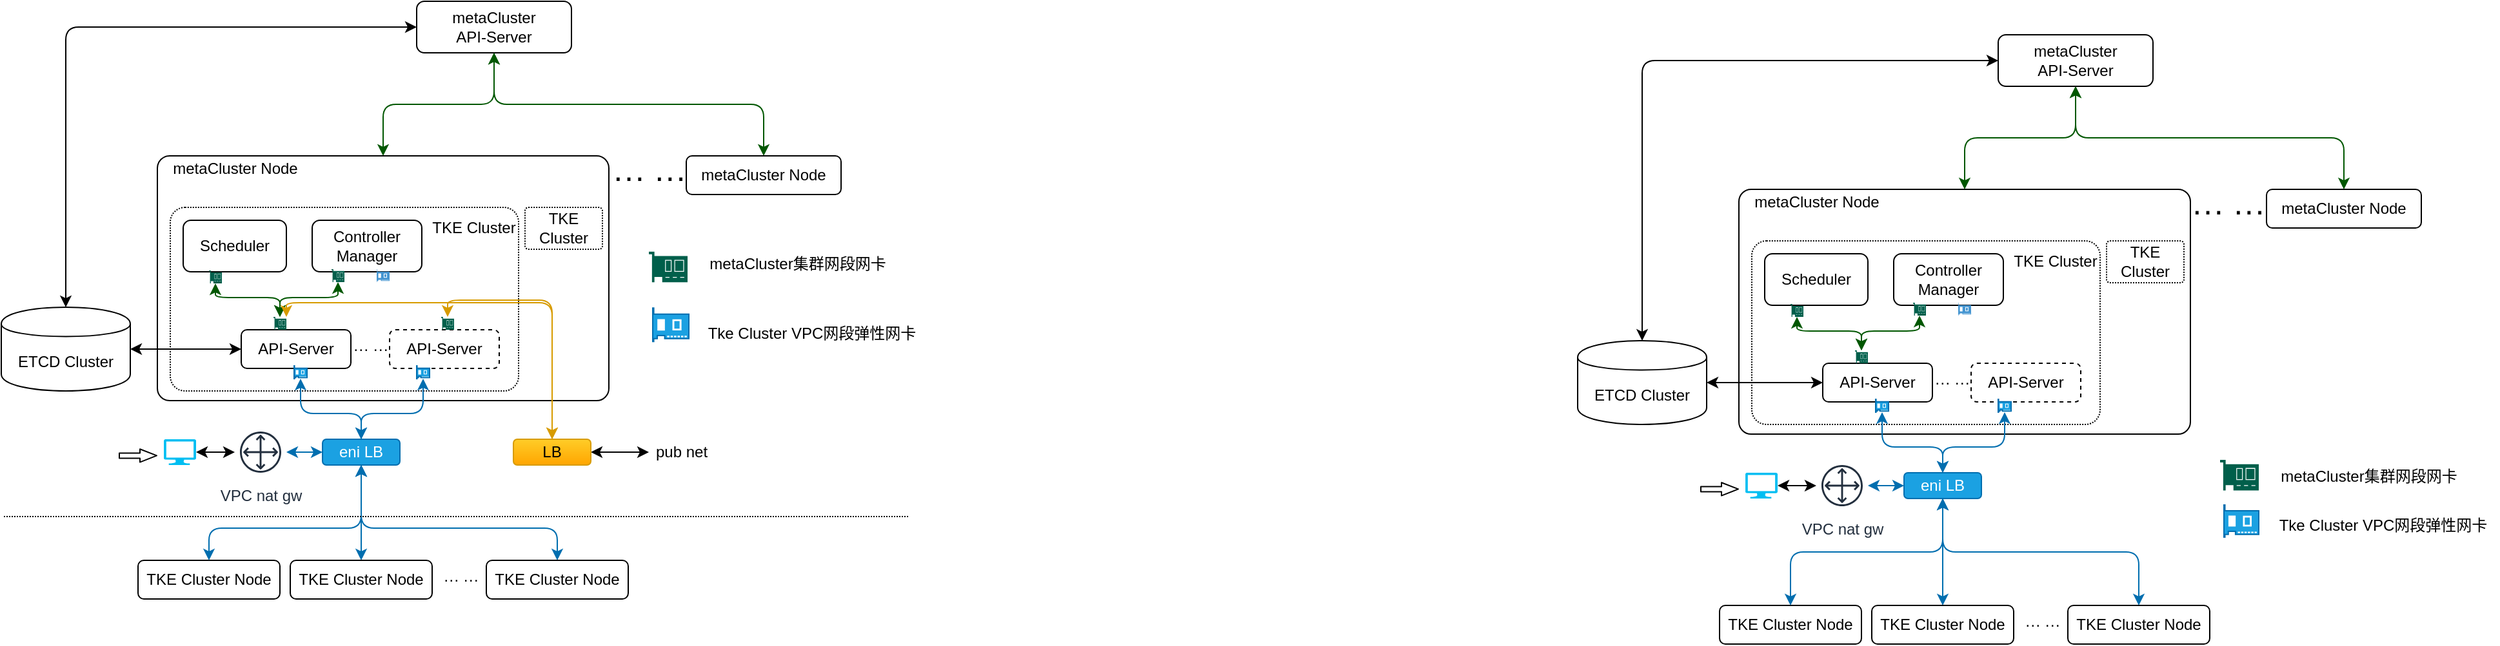 <mxfile version="12.8.1" type="github"><diagram id="jHl_2zO3m2-nwgYQJ3xA" name="Page-1"><mxGraphModel dx="837" dy="485" grid="0" gridSize="10" guides="1" tooltips="1" connect="1" arrows="1" fold="1" page="1" pageScale="1" pageWidth="4681" pageHeight="3300" math="0" shadow="0"><root><mxCell id="0"/><mxCell id="1" parent="0"/><mxCell id="DsB3Ly0KJfI2iDKr1RP6-34" value="" style="edgeStyle=orthogonalEdgeStyle;rounded=1;orthogonalLoop=1;jettySize=auto;html=1;startArrow=classic;startFill=1;fontSize=25;jumpStyle=none;comic=0;fillColor=#008a00;strokeColor=#005700;" edge="1" parent="1" source="DsB3Ly0KJfI2iDKr1RP6-1" target="DsB3Ly0KJfI2iDKr1RP6-2"><mxGeometry relative="1" as="geometry"/></mxCell><mxCell id="DsB3Ly0KJfI2iDKr1RP6-1" value="metaCluster &lt;br&gt;API-Server" style="rounded=1;whiteSpace=wrap;html=1;" vertex="1" parent="1"><mxGeometry x="1641" y="92" width="120" height="40" as="geometry"/></mxCell><mxCell id="DsB3Ly0KJfI2iDKr1RP6-2" value="" style="rounded=1;whiteSpace=wrap;html=1;arcSize=5;" vertex="1" parent="1"><mxGeometry x="1440" y="212" width="350" height="190" as="geometry"/></mxCell><mxCell id="DsB3Ly0KJfI2iDKr1RP6-35" style="edgeStyle=orthogonalEdgeStyle;rounded=1;orthogonalLoop=1;jettySize=auto;html=1;exitX=0.5;exitY=0;exitDx=0;exitDy=0;entryX=0.5;entryY=1;entryDx=0;entryDy=0;startArrow=classic;startFill=1;fontSize=25;fillColor=#008a00;strokeColor=#005700;" edge="1" parent="1" source="DsB3Ly0KJfI2iDKr1RP6-4" target="DsB3Ly0KJfI2iDKr1RP6-1"><mxGeometry relative="1" as="geometry"><Array as="points"><mxPoint x="1909" y="172"/><mxPoint x="1701" y="172"/></Array></mxGeometry></mxCell><mxCell id="DsB3Ly0KJfI2iDKr1RP6-4" value="metaCluster Node" style="rounded=1;whiteSpace=wrap;html=1;" vertex="1" parent="1"><mxGeometry x="1849" y="212" width="120" height="30" as="geometry"/></mxCell><mxCell id="DsB3Ly0KJfI2iDKr1RP6-10" value="" style="pointerEvents=1;shadow=0;dashed=0;html=1;strokeColor=none;fillColor=#005F4B;labelPosition=center;verticalLabelPosition=bottom;verticalAlign=top;align=center;outlineConnect=0;shape=mxgraph.veeam2.network_card;" vertex="1" parent="1"><mxGeometry x="1813" y="422" width="30" height="23.75" as="geometry"/></mxCell><mxCell id="DsB3Ly0KJfI2iDKr1RP6-27" value="ETCD Cluster" style="shape=cylinder;whiteSpace=wrap;html=1;boundedLbl=1;backgroundOutline=1;" vertex="1" parent="1"><mxGeometry x="1315" y="329.5" width="100" height="65" as="geometry"/></mxCell><mxCell id="DsB3Ly0KJfI2iDKr1RP6-30" value="" style="endArrow=classic;startArrow=classic;html=1;entryX=0;entryY=0.5;entryDx=0;entryDy=0;exitX=0.5;exitY=0;exitDx=0;exitDy=0;edgeStyle=orthogonalEdgeStyle;" edge="1" parent="1" source="DsB3Ly0KJfI2iDKr1RP6-27" target="DsB3Ly0KJfI2iDKr1RP6-1"><mxGeometry width="50" height="50" relative="1" as="geometry"><mxPoint x="1450" y="322" as="sourcePoint"/><mxPoint x="1500" y="272" as="targetPoint"/></mxGeometry></mxCell><mxCell id="DsB3Ly0KJfI2iDKr1RP6-31" value="metaCluster Node" style="text;html=1;align=center;verticalAlign=middle;resizable=0;points=[];autosize=1;" vertex="1" parent="1"><mxGeometry x="1445" y="212" width="110" height="20" as="geometry"/></mxCell><mxCell id="DsB3Ly0KJfI2iDKr1RP6-33" value="··· ···" style="text;html=1;align=center;verticalAlign=middle;resizable=0;points=[];autosize=1;fontSize=25;" vertex="1" parent="1"><mxGeometry x="1789" y="207" width="60" height="40" as="geometry"/></mxCell><mxCell id="DsB3Ly0KJfI2iDKr1RP6-36" value="" style="rounded=1;whiteSpace=wrap;html=1;fontSize=25;dashed=1;dashPattern=1 1;arcSize=8;" vertex="1" parent="1"><mxGeometry x="1450" y="252" width="270" height="142.5" as="geometry"/></mxCell><mxCell id="DsB3Ly0KJfI2iDKr1RP6-5" value="API-Server" style="rounded=1;whiteSpace=wrap;html=1;" vertex="1" parent="1"><mxGeometry x="1505" y="347" width="85" height="30" as="geometry"/></mxCell><mxCell id="DsB3Ly0KJfI2iDKr1RP6-6" value="Controller Manager" style="rounded=1;whiteSpace=wrap;html=1;" vertex="1" parent="1"><mxGeometry x="1560" y="262" width="85" height="40" as="geometry"/></mxCell><mxCell id="DsB3Ly0KJfI2iDKr1RP6-7" value="Scheduler" style="rounded=1;whiteSpace=wrap;html=1;" vertex="1" parent="1"><mxGeometry x="1460" y="262" width="80" height="40" as="geometry"/></mxCell><mxCell id="DsB3Ly0KJfI2iDKr1RP6-8" value="" style="pointerEvents=1;shadow=0;dashed=0;html=1;strokeColor=none;fillColor=#005F4B;labelPosition=center;verticalLabelPosition=bottom;verticalAlign=top;align=center;outlineConnect=0;shape=mxgraph.veeam2.network_card;" vertex="1" parent="1"><mxGeometry x="1480" y="301" width="10" height="10" as="geometry"/></mxCell><mxCell id="DsB3Ly0KJfI2iDKr1RP6-9" value="" style="pointerEvents=1;shadow=0;dashed=0;html=1;strokeColor=none;fillColor=#4495D1;labelPosition=center;verticalLabelPosition=bottom;verticalAlign=top;align=center;outlineConnect=0;shape=mxgraph.veeam.2d.network_card;" vertex="1" parent="1"><mxGeometry x="1610" y="300" width="10" height="10" as="geometry"/></mxCell><mxCell id="DsB3Ly0KJfI2iDKr1RP6-12" value="" style="pointerEvents=1;shadow=0;dashed=0;html=1;strokeColor=none;fillColor=#005F4B;labelPosition=center;verticalLabelPosition=bottom;verticalAlign=top;align=center;outlineConnect=0;shape=mxgraph.veeam2.network_card;" vertex="1" parent="1"><mxGeometry x="1575" y="300" width="10" height="10" as="geometry"/></mxCell><mxCell id="DsB3Ly0KJfI2iDKr1RP6-13" value="" style="pointerEvents=1;shadow=0;dashed=0;html=1;strokeColor=none;fillColor=#005F4B;labelPosition=center;verticalLabelPosition=bottom;verticalAlign=top;align=center;outlineConnect=0;shape=mxgraph.veeam2.network_card;" vertex="1" parent="1"><mxGeometry x="1530" y="337" width="10" height="10" as="geometry"/></mxCell><mxCell id="DsB3Ly0KJfI2iDKr1RP6-16" value="" style="endArrow=classic;startArrow=classic;html=1;edgeStyle=orthogonalEdgeStyle;fillColor=#008a00;strokeColor=#005700;" edge="1" parent="1" source="DsB3Ly0KJfI2iDKr1RP6-13" target="DsB3Ly0KJfI2iDKr1RP6-8"><mxGeometry width="50" height="50" relative="1" as="geometry"><mxPoint x="1450" y="392" as="sourcePoint"/><mxPoint x="1500" y="342" as="targetPoint"/><Array as="points"><mxPoint x="1535" y="322"/><mxPoint x="1485" y="322"/></Array></mxGeometry></mxCell><mxCell id="DsB3Ly0KJfI2iDKr1RP6-17" value="" style="endArrow=classic;startArrow=classic;html=1;edgeStyle=orthogonalEdgeStyle;fillColor=#008a00;strokeColor=#005700;" edge="1" parent="1" source="DsB3Ly0KJfI2iDKr1RP6-12" target="DsB3Ly0KJfI2iDKr1RP6-13"><mxGeometry width="50" height="50" relative="1" as="geometry"><mxPoint x="1450" y="392" as="sourcePoint"/><mxPoint x="1500" y="342" as="targetPoint"/><Array as="points"><mxPoint x="1580" y="322"/><mxPoint x="1535" y="322"/></Array></mxGeometry></mxCell><mxCell id="DsB3Ly0KJfI2iDKr1RP6-21" value="API-Server" style="rounded=1;whiteSpace=wrap;html=1;dashed=1;" vertex="1" parent="1"><mxGeometry x="1620" y="347" width="85" height="30" as="geometry"/></mxCell><mxCell id="DsB3Ly0KJfI2iDKr1RP6-23" value="··· ···" style="text;html=1;align=center;verticalAlign=middle;resizable=0;points=[];autosize=1;" vertex="1" parent="1"><mxGeometry x="1585" y="352" width="40" height="20" as="geometry"/></mxCell><mxCell id="DsB3Ly0KJfI2iDKr1RP6-55" style="edgeStyle=orthogonalEdgeStyle;rounded=1;comic=0;jumpStyle=none;orthogonalLoop=1;jettySize=auto;html=1;exitX=0;exitY=0.5;exitDx=0;exitDy=0;startArrow=classic;startFill=1;fontSize=25;fillColor=#1ba1e2;strokeColor=#006EAF;" edge="1" parent="1" source="DsB3Ly0KJfI2iDKr1RP6-18" target="DsB3Ly0KJfI2iDKr1RP6-38"><mxGeometry relative="1" as="geometry"/></mxCell><mxCell id="DsB3Ly0KJfI2iDKr1RP6-67" style="edgeStyle=orthogonalEdgeStyle;rounded=1;comic=0;jumpStyle=none;orthogonalLoop=1;jettySize=auto;html=1;exitX=0.5;exitY=1;exitDx=0;exitDy=0;startArrow=classic;startFill=1;fontSize=25;fillColor=#1ba1e2;strokeColor=#006EAF;" edge="1" parent="1" source="DsB3Ly0KJfI2iDKr1RP6-18" target="DsB3Ly0KJfI2iDKr1RP6-63"><mxGeometry relative="1" as="geometry"/></mxCell><mxCell id="DsB3Ly0KJfI2iDKr1RP6-18" value="eni LB" style="rounded=1;whiteSpace=wrap;html=1;fillColor=#1ba1e2;strokeColor=#006EAF;fontColor=#ffffff;" vertex="1" parent="1"><mxGeometry x="1568" y="432" width="60" height="20" as="geometry"/></mxCell><mxCell id="DsB3Ly0KJfI2iDKr1RP6-25" value="" style="endArrow=classic;startArrow=classic;html=1;edgeStyle=orthogonalEdgeStyle;exitX=0.5;exitY=0;exitDx=0;exitDy=0;fillColor=#1ba1e2;strokeColor=#006EAF;" edge="1" parent="1" source="DsB3Ly0KJfI2iDKr1RP6-18" target="DsB3Ly0KJfI2iDKr1RP6-14"><mxGeometry width="50" height="50" relative="1" as="geometry"><mxPoint x="1592.519" y="432" as="sourcePoint"/><mxPoint x="1542.519" y="406" as="targetPoint"/><Array as="points"><mxPoint x="1598" y="412"/><mxPoint x="1551" y="412"/></Array></mxGeometry></mxCell><mxCell id="DsB3Ly0KJfI2iDKr1RP6-26" value="" style="endArrow=classic;startArrow=classic;html=1;edgeStyle=orthogonalEdgeStyle;entryX=0.5;entryY=0;entryDx=0;entryDy=0;fillColor=#1ba1e2;strokeColor=#006EAF;" edge="1" parent="1" source="DsB3Ly0KJfI2iDKr1RP6-22" target="DsB3Ly0KJfI2iDKr1RP6-18"><mxGeometry width="50" height="50" relative="1" as="geometry"><mxPoint x="1637.49" y="405" as="sourcePoint"/><mxPoint x="1592.519" y="432" as="targetPoint"/><Array as="points"><mxPoint x="1646" y="412"/><mxPoint x="1598" y="412"/></Array></mxGeometry></mxCell><mxCell id="DsB3Ly0KJfI2iDKr1RP6-14" value="" style="pointerEvents=1;shadow=0;dashed=0;html=1;strokeColor=#006EAF;fillColor=#1ba1e2;labelPosition=center;verticalLabelPosition=bottom;verticalAlign=top;align=center;outlineConnect=0;shape=mxgraph.veeam.2d.network_card;fontColor=#ffffff;" vertex="1" parent="1"><mxGeometry x="1546" y="375" width="10" height="10" as="geometry"/></mxCell><mxCell id="DsB3Ly0KJfI2iDKr1RP6-22" value="" style="pointerEvents=1;shadow=0;dashed=0;html=1;strokeColor=#006EAF;fillColor=#1ba1e2;labelPosition=center;verticalLabelPosition=bottom;verticalAlign=top;align=center;outlineConnect=0;shape=mxgraph.veeam.2d.network_card;fontColor=#ffffff;" vertex="1" parent="1"><mxGeometry x="1641" y="375" width="10" height="10" as="geometry"/></mxCell><mxCell id="DsB3Ly0KJfI2iDKr1RP6-29" value="" style="endArrow=classic;startArrow=classic;html=1;entryX=0;entryY=0.5;entryDx=0;entryDy=0;exitX=1;exitY=0.5;exitDx=0;exitDy=0;" edge="1" parent="1" source="DsB3Ly0KJfI2iDKr1RP6-27" target="DsB3Ly0KJfI2iDKr1RP6-5"><mxGeometry width="50" height="50" relative="1" as="geometry"><mxPoint x="1400" y="367" as="sourcePoint"/><mxPoint x="1450" y="317" as="targetPoint"/></mxGeometry></mxCell><mxCell id="DsB3Ly0KJfI2iDKr1RP6-37" value="&lt;font style=&quot;font-size: 12px&quot;&gt;TKE Cluster&lt;/font&gt;" style="text;html=1;align=center;verticalAlign=middle;resizable=0;points=[];autosize=1;fontSize=25;" vertex="1" parent="1"><mxGeometry x="1645" y="242" width="80" height="40" as="geometry"/></mxCell><mxCell id="DsB3Ly0KJfI2iDKr1RP6-38" value="VPC nat gw" style="outlineConnect=0;fontColor=#232F3E;gradientColor=none;strokeColor=#232F3E;fillColor=#ffffff;dashed=0;verticalLabelPosition=bottom;verticalAlign=top;align=center;html=1;fontSize=12;fontStyle=0;aspect=fixed;shape=mxgraph.aws4.resourceIcon;resIcon=mxgraph.aws4.customer_gateway;dashPattern=1 1;" vertex="1" parent="1"><mxGeometry x="1500" y="422" width="40" height="40" as="geometry"/></mxCell><mxCell id="DsB3Ly0KJfI2iDKr1RP6-56" value="" style="shape=image;html=1;verticalAlign=top;verticalLabelPosition=bottom;labelBackgroundColor=#ffffff;imageAspect=0;aspect=fixed;image=https://cdn1.iconfinder.com/data/icons/nuvola2/128x128/apps/personal.png;dashed=1;dashPattern=1 1;fontSize=25;" vertex="1" parent="1"><mxGeometry x="1378" y="425" width="32" height="32" as="geometry"/></mxCell><mxCell id="DsB3Ly0KJfI2iDKr1RP6-57" value="" style="shape=flexArrow;endArrow=classic;html=1;fontSize=25;endWidth=5.143;endSize=4;width=4;" edge="1" parent="1"><mxGeometry width="50" height="50" relative="1" as="geometry"><mxPoint x="1410" y="444.71" as="sourcePoint"/><mxPoint x="1440" y="444.71" as="targetPoint"/></mxGeometry></mxCell><mxCell id="DsB3Ly0KJfI2iDKr1RP6-61" style="edgeStyle=orthogonalEdgeStyle;rounded=1;comic=0;jumpStyle=none;orthogonalLoop=1;jettySize=auto;html=1;exitX=1;exitY=0.5;exitDx=0;exitDy=0;exitPerimeter=0;startArrow=classic;startFill=1;fontSize=25;" edge="1" parent="1" source="DsB3Ly0KJfI2iDKr1RP6-58" target="DsB3Ly0KJfI2iDKr1RP6-38"><mxGeometry relative="1" as="geometry"/></mxCell><mxCell id="DsB3Ly0KJfI2iDKr1RP6-58" value="" style="verticalLabelPosition=bottom;html=1;verticalAlign=top;align=center;strokeColor=none;fillColor=#00BEF2;shape=mxgraph.azure.computer;pointerEvents=1;dashed=1;dashPattern=1 1;fontSize=25;" vertex="1" parent="1"><mxGeometry x="1445" y="432" width="25" height="20" as="geometry"/></mxCell><mxCell id="DsB3Ly0KJfI2iDKr1RP6-62" value="TKE Cluster Node" style="rounded=1;whiteSpace=wrap;html=1;" vertex="1" parent="1"><mxGeometry x="1425" y="535" width="110" height="30" as="geometry"/></mxCell><mxCell id="DsB3Ly0KJfI2iDKr1RP6-63" value="TKE Cluster Node" style="rounded=1;whiteSpace=wrap;html=1;" vertex="1" parent="1"><mxGeometry x="1543" y="535" width="110" height="30" as="geometry"/></mxCell><mxCell id="DsB3Ly0KJfI2iDKr1RP6-68" style="edgeStyle=orthogonalEdgeStyle;rounded=1;comic=0;jumpStyle=none;orthogonalLoop=1;jettySize=auto;html=1;exitX=0.5;exitY=0;exitDx=0;exitDy=0;entryX=0.5;entryY=1;entryDx=0;entryDy=0;startArrow=classic;startFill=1;fontSize=25;fillColor=#1ba1e2;strokeColor=#006EAF;" edge="1" parent="1" source="DsB3Ly0KJfI2iDKr1RP6-64" target="DsB3Ly0KJfI2iDKr1RP6-18"><mxGeometry relative="1" as="geometry"/></mxCell><mxCell id="DsB3Ly0KJfI2iDKr1RP6-64" value="TKE Cluster Node" style="rounded=1;whiteSpace=wrap;html=1;" vertex="1" parent="1"><mxGeometry x="1695" y="535" width="110" height="30" as="geometry"/></mxCell><mxCell id="DsB3Ly0KJfI2iDKr1RP6-65" value="··· ···" style="text;html=1;align=center;verticalAlign=middle;resizable=0;points=[];autosize=1;" vertex="1" parent="1"><mxGeometry x="1655" y="540" width="40" height="20" as="geometry"/></mxCell><mxCell id="DsB3Ly0KJfI2iDKr1RP6-66" value="" style="edgeStyle=orthogonalEdgeStyle;rounded=1;orthogonalLoop=1;jettySize=auto;html=1;startArrow=classic;startFill=1;fontSize=25;jumpStyle=none;comic=0;exitX=0.5;exitY=1;exitDx=0;exitDy=0;entryX=0.5;entryY=0;entryDx=0;entryDy=0;fillColor=#1ba1e2;strokeColor=#006EAF;" edge="1" parent="1" source="DsB3Ly0KJfI2iDKr1RP6-18" target="DsB3Ly0KJfI2iDKr1RP6-62"><mxGeometry relative="1" as="geometry"><mxPoint x="1605.5" y="472" as="sourcePoint"/><mxPoint x="1489.5" y="552" as="targetPoint"/></mxGeometry></mxCell><mxCell id="DsB3Ly0KJfI2iDKr1RP6-69" value="&lt;font style=&quot;font-size: 12px;&quot;&gt;TKE Cluster&lt;/font&gt;" style="rounded=1;whiteSpace=wrap;html=1;fontSize=12;dashed=1;dashPattern=1 1;arcSize=8;" vertex="1" parent="1"><mxGeometry x="1725" y="252" width="60" height="32.5" as="geometry"/></mxCell><mxCell id="DsB3Ly0KJfI2iDKr1RP6-73" value="metaCluster集群网段网卡" style="text;html=1;align=center;verticalAlign=middle;resizable=0;points=[];autosize=1;fontSize=12;" vertex="1" parent="1"><mxGeometry x="1853" y="425" width="150" height="20" as="geometry"/></mxCell><mxCell id="DsB3Ly0KJfI2iDKr1RP6-77" value="" style="edgeStyle=orthogonalEdgeStyle;rounded=1;orthogonalLoop=1;jettySize=auto;html=1;startArrow=classic;startFill=1;fontSize=25;jumpStyle=none;comic=0;fillColor=#008a00;strokeColor=#005700;" edge="1" parent="1" source="DsB3Ly0KJfI2iDKr1RP6-78" target="DsB3Ly0KJfI2iDKr1RP6-79"><mxGeometry relative="1" as="geometry"/></mxCell><mxCell id="DsB3Ly0KJfI2iDKr1RP6-78" value="metaCluster &lt;br&gt;API-Server" style="rounded=1;whiteSpace=wrap;html=1;" vertex="1" parent="1"><mxGeometry x="415" y="66" width="120" height="40" as="geometry"/></mxCell><mxCell id="DsB3Ly0KJfI2iDKr1RP6-79" value="" style="rounded=1;whiteSpace=wrap;html=1;arcSize=5;" vertex="1" parent="1"><mxGeometry x="214" y="186" width="350" height="190" as="geometry"/></mxCell><mxCell id="DsB3Ly0KJfI2iDKr1RP6-80" style="edgeStyle=orthogonalEdgeStyle;rounded=1;orthogonalLoop=1;jettySize=auto;html=1;exitX=0.5;exitY=0;exitDx=0;exitDy=0;entryX=0.5;entryY=1;entryDx=0;entryDy=0;startArrow=classic;startFill=1;fontSize=25;fillColor=#008a00;strokeColor=#005700;" edge="1" parent="1" source="DsB3Ly0KJfI2iDKr1RP6-81" target="DsB3Ly0KJfI2iDKr1RP6-78"><mxGeometry relative="1" as="geometry"><Array as="points"><mxPoint x="684" y="146"/><mxPoint x="475" y="146"/></Array></mxGeometry></mxCell><mxCell id="DsB3Ly0KJfI2iDKr1RP6-81" value="metaCluster Node" style="rounded=1;whiteSpace=wrap;html=1;" vertex="1" parent="1"><mxGeometry x="624" y="186" width="120" height="30" as="geometry"/></mxCell><mxCell id="DsB3Ly0KJfI2iDKr1RP6-82" value="" style="pointerEvents=1;shadow=0;dashed=0;html=1;strokeColor=none;fillColor=#005F4B;labelPosition=center;verticalLabelPosition=bottom;verticalAlign=top;align=center;outlineConnect=0;shape=mxgraph.veeam2.network_card;" vertex="1" parent="1"><mxGeometry x="595" y="260.38" width="30" height="23.75" as="geometry"/></mxCell><mxCell id="DsB3Ly0KJfI2iDKr1RP6-83" value="ETCD Cluster" style="shape=cylinder;whiteSpace=wrap;html=1;boundedLbl=1;backgroundOutline=1;" vertex="1" parent="1"><mxGeometry x="93" y="303.5" width="100" height="65" as="geometry"/></mxCell><mxCell id="DsB3Ly0KJfI2iDKr1RP6-84" value="" style="endArrow=classic;startArrow=classic;html=1;entryX=0;entryY=0.5;entryDx=0;entryDy=0;exitX=0.5;exitY=0;exitDx=0;exitDy=0;edgeStyle=orthogonalEdgeStyle;" edge="1" parent="1" source="DsB3Ly0KJfI2iDKr1RP6-83" target="DsB3Ly0KJfI2iDKr1RP6-78"><mxGeometry width="50" height="50" relative="1" as="geometry"><mxPoint x="224" y="296" as="sourcePoint"/><mxPoint x="274" y="246" as="targetPoint"/></mxGeometry></mxCell><mxCell id="DsB3Ly0KJfI2iDKr1RP6-85" value="metaCluster Node" style="text;html=1;align=center;verticalAlign=middle;resizable=0;points=[];autosize=1;" vertex="1" parent="1"><mxGeometry x="219" y="186" width="110" height="20" as="geometry"/></mxCell><mxCell id="DsB3Ly0KJfI2iDKr1RP6-86" value="··· ···" style="text;html=1;align=center;verticalAlign=middle;resizable=0;points=[];autosize=1;fontSize=25;" vertex="1" parent="1"><mxGeometry x="565" y="181" width="60" height="40" as="geometry"/></mxCell><mxCell id="DsB3Ly0KJfI2iDKr1RP6-87" value="" style="rounded=1;whiteSpace=wrap;html=1;fontSize=25;dashed=1;dashPattern=1 1;arcSize=8;" vertex="1" parent="1"><mxGeometry x="224" y="226" width="270" height="142.5" as="geometry"/></mxCell><mxCell id="DsB3Ly0KJfI2iDKr1RP6-88" value="API-Server" style="rounded=1;whiteSpace=wrap;html=1;" vertex="1" parent="1"><mxGeometry x="279" y="321" width="85" height="30" as="geometry"/></mxCell><mxCell id="DsB3Ly0KJfI2iDKr1RP6-89" value="Controller Manager" style="rounded=1;whiteSpace=wrap;html=1;" vertex="1" parent="1"><mxGeometry x="334" y="236" width="85" height="40" as="geometry"/></mxCell><mxCell id="DsB3Ly0KJfI2iDKr1RP6-90" value="Scheduler" style="rounded=1;whiteSpace=wrap;html=1;" vertex="1" parent="1"><mxGeometry x="234" y="236" width="80" height="40" as="geometry"/></mxCell><mxCell id="DsB3Ly0KJfI2iDKr1RP6-91" value="" style="pointerEvents=1;shadow=0;dashed=0;html=1;strokeColor=none;fillColor=#005F4B;labelPosition=center;verticalLabelPosition=bottom;verticalAlign=top;align=center;outlineConnect=0;shape=mxgraph.veeam2.network_card;" vertex="1" parent="1"><mxGeometry x="254" y="275" width="10" height="10" as="geometry"/></mxCell><mxCell id="DsB3Ly0KJfI2iDKr1RP6-92" value="" style="pointerEvents=1;shadow=0;dashed=0;html=1;strokeColor=none;fillColor=#4495D1;labelPosition=center;verticalLabelPosition=bottom;verticalAlign=top;align=center;outlineConnect=0;shape=mxgraph.veeam.2d.network_card;" vertex="1" parent="1"><mxGeometry x="384" y="274" width="10" height="10" as="geometry"/></mxCell><mxCell id="DsB3Ly0KJfI2iDKr1RP6-93" value="" style="pointerEvents=1;shadow=0;dashed=0;html=1;strokeColor=none;fillColor=#005F4B;labelPosition=center;verticalLabelPosition=bottom;verticalAlign=top;align=center;outlineConnect=0;shape=mxgraph.veeam2.network_card;" vertex="1" parent="1"><mxGeometry x="349" y="274" width="10" height="10" as="geometry"/></mxCell><mxCell id="DsB3Ly0KJfI2iDKr1RP6-94" value="" style="pointerEvents=1;shadow=0;dashed=0;html=1;strokeColor=none;fillColor=#005F4B;labelPosition=center;verticalLabelPosition=bottom;verticalAlign=top;align=center;outlineConnect=0;shape=mxgraph.veeam2.network_card;" vertex="1" parent="1"><mxGeometry x="304" y="311" width="10" height="10" as="geometry"/></mxCell><mxCell id="DsB3Ly0KJfI2iDKr1RP6-95" value="" style="endArrow=classic;startArrow=classic;html=1;edgeStyle=orthogonalEdgeStyle;fillColor=#008a00;strokeColor=#005700;" edge="1" parent="1" source="DsB3Ly0KJfI2iDKr1RP6-94" target="DsB3Ly0KJfI2iDKr1RP6-91"><mxGeometry width="50" height="50" relative="1" as="geometry"><mxPoint x="224" y="366" as="sourcePoint"/><mxPoint x="274" y="316" as="targetPoint"/><Array as="points"><mxPoint x="309" y="296"/><mxPoint x="259" y="296"/></Array></mxGeometry></mxCell><mxCell id="DsB3Ly0KJfI2iDKr1RP6-96" value="" style="endArrow=classic;startArrow=classic;html=1;edgeStyle=orthogonalEdgeStyle;fillColor=#008a00;strokeColor=#005700;" edge="1" parent="1" source="DsB3Ly0KJfI2iDKr1RP6-93" target="DsB3Ly0KJfI2iDKr1RP6-94"><mxGeometry width="50" height="50" relative="1" as="geometry"><mxPoint x="224" y="366" as="sourcePoint"/><mxPoint x="274" y="316" as="targetPoint"/><Array as="points"><mxPoint x="354" y="296"/><mxPoint x="309" y="296"/></Array></mxGeometry></mxCell><mxCell id="DsB3Ly0KJfI2iDKr1RP6-97" value="API-Server" style="rounded=1;whiteSpace=wrap;html=1;dashed=1;" vertex="1" parent="1"><mxGeometry x="394" y="321" width="85" height="30" as="geometry"/></mxCell><mxCell id="DsB3Ly0KJfI2iDKr1RP6-98" value="··· ···" style="text;html=1;align=center;verticalAlign=middle;resizable=0;points=[];autosize=1;" vertex="1" parent="1"><mxGeometry x="359" y="326" width="40" height="20" as="geometry"/></mxCell><mxCell id="DsB3Ly0KJfI2iDKr1RP6-99" style="edgeStyle=orthogonalEdgeStyle;rounded=1;comic=0;jumpStyle=none;orthogonalLoop=1;jettySize=auto;html=1;exitX=0;exitY=0.5;exitDx=0;exitDy=0;startArrow=classic;startFill=1;fontSize=25;fillColor=#1ba1e2;strokeColor=#006EAF;" edge="1" parent="1" source="DsB3Ly0KJfI2iDKr1RP6-101" target="DsB3Ly0KJfI2iDKr1RP6-108"><mxGeometry relative="1" as="geometry"/></mxCell><mxCell id="DsB3Ly0KJfI2iDKr1RP6-100" style="edgeStyle=orthogonalEdgeStyle;rounded=1;comic=0;jumpStyle=none;orthogonalLoop=1;jettySize=auto;html=1;exitX=0.5;exitY=1;exitDx=0;exitDy=0;startArrow=classic;startFill=1;fontSize=25;fillColor=#1ba1e2;strokeColor=#006EAF;" edge="1" parent="1" source="DsB3Ly0KJfI2iDKr1RP6-101" target="DsB3Ly0KJfI2iDKr1RP6-114"><mxGeometry relative="1" as="geometry"/></mxCell><mxCell id="DsB3Ly0KJfI2iDKr1RP6-101" value="eni LB" style="rounded=1;whiteSpace=wrap;html=1;fillColor=#1ba1e2;strokeColor=#006EAF;fontColor=#ffffff;" vertex="1" parent="1"><mxGeometry x="342" y="406" width="60" height="20" as="geometry"/></mxCell><mxCell id="DsB3Ly0KJfI2iDKr1RP6-102" value="" style="endArrow=classic;startArrow=classic;html=1;edgeStyle=orthogonalEdgeStyle;exitX=0.5;exitY=0;exitDx=0;exitDy=0;fillColor=#1ba1e2;strokeColor=#006EAF;" edge="1" parent="1" source="DsB3Ly0KJfI2iDKr1RP6-101" target="DsB3Ly0KJfI2iDKr1RP6-104"><mxGeometry width="50" height="50" relative="1" as="geometry"><mxPoint x="366.519" y="406" as="sourcePoint"/><mxPoint x="316.519" y="380" as="targetPoint"/><Array as="points"><mxPoint x="372" y="386"/><mxPoint x="325" y="386"/></Array></mxGeometry></mxCell><mxCell id="DsB3Ly0KJfI2iDKr1RP6-103" value="" style="endArrow=classic;startArrow=classic;html=1;edgeStyle=orthogonalEdgeStyle;entryX=0.5;entryY=0;entryDx=0;entryDy=0;fillColor=#1ba1e2;strokeColor=#006EAF;" edge="1" parent="1" source="DsB3Ly0KJfI2iDKr1RP6-105" target="DsB3Ly0KJfI2iDKr1RP6-101"><mxGeometry width="50" height="50" relative="1" as="geometry"><mxPoint x="411.49" y="379" as="sourcePoint"/><mxPoint x="366.519" y="406" as="targetPoint"/><Array as="points"><mxPoint x="420" y="386"/><mxPoint x="372" y="386"/></Array></mxGeometry></mxCell><mxCell id="DsB3Ly0KJfI2iDKr1RP6-104" value="" style="pointerEvents=1;shadow=0;dashed=0;html=1;strokeColor=#006EAF;fillColor=#1ba1e2;labelPosition=center;verticalLabelPosition=bottom;verticalAlign=top;align=center;outlineConnect=0;shape=mxgraph.veeam.2d.network_card;fontColor=#ffffff;" vertex="1" parent="1"><mxGeometry x="320" y="349" width="10" height="10" as="geometry"/></mxCell><mxCell id="DsB3Ly0KJfI2iDKr1RP6-105" value="" style="pointerEvents=1;shadow=0;dashed=0;html=1;strokeColor=#006EAF;fillColor=#1ba1e2;labelPosition=center;verticalLabelPosition=bottom;verticalAlign=top;align=center;outlineConnect=0;shape=mxgraph.veeam.2d.network_card;fontColor=#ffffff;" vertex="1" parent="1"><mxGeometry x="415" y="349" width="10" height="10" as="geometry"/></mxCell><mxCell id="DsB3Ly0KJfI2iDKr1RP6-106" value="" style="endArrow=classic;startArrow=classic;html=1;entryX=0;entryY=0.5;entryDx=0;entryDy=0;exitX=1;exitY=0.5;exitDx=0;exitDy=0;" edge="1" parent="1" source="DsB3Ly0KJfI2iDKr1RP6-83" target="DsB3Ly0KJfI2iDKr1RP6-88"><mxGeometry width="50" height="50" relative="1" as="geometry"><mxPoint x="174" y="341" as="sourcePoint"/><mxPoint x="224" y="291" as="targetPoint"/></mxGeometry></mxCell><mxCell id="DsB3Ly0KJfI2iDKr1RP6-107" value="&lt;font style=&quot;font-size: 12px&quot;&gt;TKE Cluster&lt;/font&gt;" style="text;html=1;align=center;verticalAlign=middle;resizable=0;points=[];autosize=1;fontSize=25;" vertex="1" parent="1"><mxGeometry x="419" y="216" width="80" height="40" as="geometry"/></mxCell><mxCell id="DsB3Ly0KJfI2iDKr1RP6-108" value="VPC nat gw" style="outlineConnect=0;fontColor=#232F3E;gradientColor=none;strokeColor=#232F3E;fillColor=#ffffff;dashed=0;verticalLabelPosition=bottom;verticalAlign=top;align=center;html=1;fontSize=12;fontStyle=0;aspect=fixed;shape=mxgraph.aws4.resourceIcon;resIcon=mxgraph.aws4.customer_gateway;dashPattern=1 1;" vertex="1" parent="1"><mxGeometry x="274" y="396" width="40" height="40" as="geometry"/></mxCell><mxCell id="DsB3Ly0KJfI2iDKr1RP6-109" value="" style="shape=image;html=1;verticalAlign=top;verticalLabelPosition=bottom;labelBackgroundColor=#ffffff;imageAspect=0;aspect=fixed;image=https://cdn1.iconfinder.com/data/icons/nuvola2/128x128/apps/personal.png;dashed=1;dashPattern=1 1;fontSize=25;" vertex="1" parent="1"><mxGeometry x="152" y="399" width="32" height="32" as="geometry"/></mxCell><mxCell id="DsB3Ly0KJfI2iDKr1RP6-110" value="" style="shape=flexArrow;endArrow=classic;html=1;fontSize=25;endWidth=5.143;endSize=4;width=4;" edge="1" parent="1"><mxGeometry width="50" height="50" relative="1" as="geometry"><mxPoint x="184" y="418.71" as="sourcePoint"/><mxPoint x="214" y="418.71" as="targetPoint"/></mxGeometry></mxCell><mxCell id="DsB3Ly0KJfI2iDKr1RP6-111" style="edgeStyle=orthogonalEdgeStyle;rounded=1;comic=0;jumpStyle=none;orthogonalLoop=1;jettySize=auto;html=1;exitX=1;exitY=0.5;exitDx=0;exitDy=0;exitPerimeter=0;startArrow=classic;startFill=1;fontSize=25;" edge="1" parent="1" source="DsB3Ly0KJfI2iDKr1RP6-112" target="DsB3Ly0KJfI2iDKr1RP6-108"><mxGeometry relative="1" as="geometry"/></mxCell><mxCell id="DsB3Ly0KJfI2iDKr1RP6-112" value="" style="verticalLabelPosition=bottom;html=1;verticalAlign=top;align=center;strokeColor=none;fillColor=#00BEF2;shape=mxgraph.azure.computer;pointerEvents=1;dashed=1;dashPattern=1 1;fontSize=25;" vertex="1" parent="1"><mxGeometry x="219" y="406" width="25" height="20" as="geometry"/></mxCell><mxCell id="DsB3Ly0KJfI2iDKr1RP6-113" value="TKE Cluster Node" style="rounded=1;whiteSpace=wrap;html=1;" vertex="1" parent="1"><mxGeometry x="199" y="500" width="110" height="30" as="geometry"/></mxCell><mxCell id="DsB3Ly0KJfI2iDKr1RP6-114" value="TKE Cluster Node" style="rounded=1;whiteSpace=wrap;html=1;" vertex="1" parent="1"><mxGeometry x="317" y="500" width="110" height="30" as="geometry"/></mxCell><mxCell id="DsB3Ly0KJfI2iDKr1RP6-115" style="edgeStyle=orthogonalEdgeStyle;rounded=1;comic=0;jumpStyle=none;orthogonalLoop=1;jettySize=auto;html=1;exitX=0.5;exitY=0;exitDx=0;exitDy=0;entryX=0.5;entryY=1;entryDx=0;entryDy=0;startArrow=classic;startFill=1;fontSize=25;fillColor=#1ba1e2;strokeColor=#006EAF;" edge="1" parent="1" source="DsB3Ly0KJfI2iDKr1RP6-116" target="DsB3Ly0KJfI2iDKr1RP6-101"><mxGeometry relative="1" as="geometry"><Array as="points"><mxPoint x="524" y="475"/><mxPoint x="372" y="475"/></Array></mxGeometry></mxCell><mxCell id="DsB3Ly0KJfI2iDKr1RP6-116" value="TKE Cluster Node" style="rounded=1;whiteSpace=wrap;html=1;" vertex="1" parent="1"><mxGeometry x="469" y="500" width="110" height="30" as="geometry"/></mxCell><mxCell id="DsB3Ly0KJfI2iDKr1RP6-117" value="··· ···" style="text;html=1;align=center;verticalAlign=middle;resizable=0;points=[];autosize=1;" vertex="1" parent="1"><mxGeometry x="429" y="505" width="40" height="20" as="geometry"/></mxCell><mxCell id="DsB3Ly0KJfI2iDKr1RP6-118" value="" style="edgeStyle=orthogonalEdgeStyle;rounded=1;orthogonalLoop=1;jettySize=auto;html=1;startArrow=classic;startFill=1;fontSize=25;jumpStyle=none;comic=0;exitX=0.5;exitY=1;exitDx=0;exitDy=0;entryX=0.5;entryY=0;entryDx=0;entryDy=0;fillColor=#1ba1e2;strokeColor=#006EAF;" edge="1" parent="1" source="DsB3Ly0KJfI2iDKr1RP6-101" target="DsB3Ly0KJfI2iDKr1RP6-113"><mxGeometry relative="1" as="geometry"><mxPoint x="379.5" y="446" as="sourcePoint"/><mxPoint x="263.5" y="526" as="targetPoint"/><Array as="points"><mxPoint x="372" y="475"/><mxPoint x="254" y="475"/></Array></mxGeometry></mxCell><mxCell id="DsB3Ly0KJfI2iDKr1RP6-119" value="&lt;font style=&quot;font-size: 12px;&quot;&gt;TKE Cluster&lt;/font&gt;" style="rounded=1;whiteSpace=wrap;html=1;fontSize=12;dashed=1;dashPattern=1 1;arcSize=8;" vertex="1" parent="1"><mxGeometry x="499" y="226" width="60" height="32.5" as="geometry"/></mxCell><mxCell id="DsB3Ly0KJfI2iDKr1RP6-120" value="" style="pointerEvents=1;shadow=0;dashed=0;html=1;strokeColor=#006EAF;fillColor=#1ba1e2;labelPosition=center;verticalLabelPosition=bottom;verticalAlign=top;align=center;outlineConnect=0;shape=mxgraph.veeam.2d.network_card;fontColor=#ffffff;" vertex="1" parent="1"><mxGeometry x="598" y="304.13" width="28" height="26" as="geometry"/></mxCell><mxCell id="DsB3Ly0KJfI2iDKr1RP6-121" value="metaCluster集群网段网卡" style="text;html=1;align=center;verticalAlign=middle;resizable=0;points=[];autosize=1;fontSize=12;" vertex="1" parent="1"><mxGeometry x="635" y="260.38" width="150" height="20" as="geometry"/></mxCell><mxCell id="DsB3Ly0KJfI2iDKr1RP6-122" value="Tke Cluster VPC网段弹性网卡" style="text;html=1;align=center;verticalAlign=middle;resizable=0;points=[];autosize=1;fontSize=12;" vertex="1" parent="1"><mxGeometry x="631" y="314.13" width="180" height="20" as="geometry"/></mxCell><mxCell id="DsB3Ly0KJfI2iDKr1RP6-123" value="" style="pointerEvents=1;shadow=0;dashed=0;html=1;strokeColor=#006EAF;fillColor=#1ba1e2;labelPosition=center;verticalLabelPosition=bottom;verticalAlign=top;align=center;outlineConnect=0;shape=mxgraph.veeam.2d.network_card;fontColor=#ffffff;" vertex="1" parent="1"><mxGeometry x="1816" y="457" width="27" height="25" as="geometry"/></mxCell><mxCell id="DsB3Ly0KJfI2iDKr1RP6-124" value="Tke Cluster VPC网段弹性网卡" style="text;html=1;align=center;verticalAlign=middle;resizable=0;points=[];autosize=1;fontSize=12;" vertex="1" parent="1"><mxGeometry x="1849" y="463" width="180" height="20" as="geometry"/></mxCell><mxCell id="DsB3Ly0KJfI2iDKr1RP6-134" value="" style="line;strokeWidth=1;fillColor=none;align=left;verticalAlign=middle;spacingTop=-1;spacingLeft=3;spacingRight=3;rotatable=0;labelPosition=right;points=[];portConstraint=eastwest;fontSize=12;dashed=1;dashPattern=1 1;" vertex="1" parent="1"><mxGeometry x="95" y="462" width="702" height="8" as="geometry"/></mxCell><mxCell id="DsB3Ly0KJfI2iDKr1RP6-136" style="edgeStyle=orthogonalEdgeStyle;rounded=1;comic=0;jumpStyle=none;orthogonalLoop=1;jettySize=auto;html=1;exitX=0.5;exitY=0;exitDx=0;exitDy=0;startArrow=classic;startFill=1;fontSize=12;gradientColor=#ffa500;fillColor=#ffcd28;strokeColor=#d79b00;" edge="1" parent="1" source="DsB3Ly0KJfI2iDKr1RP6-135" target="DsB3Ly0KJfI2iDKr1RP6-94"><mxGeometry relative="1" as="geometry"><mxPoint x="482" y="408" as="sourcePoint"/><mxPoint x="329" y="359" as="targetPoint"/><Array as="points"><mxPoint x="520" y="300"/><mxPoint x="314" y="300"/></Array></mxGeometry></mxCell><mxCell id="DsB3Ly0KJfI2iDKr1RP6-137" style="edgeStyle=orthogonalEdgeStyle;rounded=1;comic=0;jumpStyle=none;orthogonalLoop=1;jettySize=auto;html=1;exitX=0.5;exitY=0;exitDx=0;exitDy=0;startArrow=classic;startFill=1;fontSize=12;gradientColor=#ffa500;fillColor=#ffcd28;strokeColor=#d79b00;" edge="1" parent="1" source="DsB3Ly0KJfI2iDKr1RP6-135" target="DsB3Ly0KJfI2iDKr1RP6-141"><mxGeometry relative="1" as="geometry"><mxPoint x="481" y="408" as="sourcePoint"/><mxPoint x="423.005" y="359" as="targetPoint"/><Array as="points"><mxPoint x="520" y="298"/><mxPoint x="439" y="298"/></Array></mxGeometry></mxCell><mxCell id="DsB3Ly0KJfI2iDKr1RP6-140" value="" style="edgeStyle=orthogonalEdgeStyle;rounded=1;comic=0;jumpStyle=none;orthogonalLoop=1;jettySize=auto;html=1;startArrow=classic;startFill=1;fontSize=12;" edge="1" parent="1" source="DsB3Ly0KJfI2iDKr1RP6-135" target="DsB3Ly0KJfI2iDKr1RP6-139"><mxGeometry relative="1" as="geometry"/></mxCell><mxCell id="DsB3Ly0KJfI2iDKr1RP6-135" value="LB" style="rounded=1;whiteSpace=wrap;html=1;fillColor=#ffcd28;strokeColor=#d79b00;gradientColor=#ffa500;" vertex="1" parent="1"><mxGeometry x="490" y="406" width="60" height="20" as="geometry"/></mxCell><mxCell id="DsB3Ly0KJfI2iDKr1RP6-139" value="pub net" style="text;html=1;align=center;verticalAlign=middle;resizable=0;points=[];autosize=1;fontSize=12;" vertex="1" parent="1"><mxGeometry x="595" y="407" width="50" height="18" as="geometry"/></mxCell><mxCell id="DsB3Ly0KJfI2iDKr1RP6-141" value="" style="pointerEvents=1;shadow=0;dashed=0;html=1;strokeColor=none;fillColor=#005F4B;labelPosition=center;verticalLabelPosition=bottom;verticalAlign=top;align=center;outlineConnect=0;shape=mxgraph.veeam2.network_card;" vertex="1" parent="1"><mxGeometry x="434" y="311" width="10" height="10" as="geometry"/></mxCell></root></mxGraphModel></diagram></mxfile>